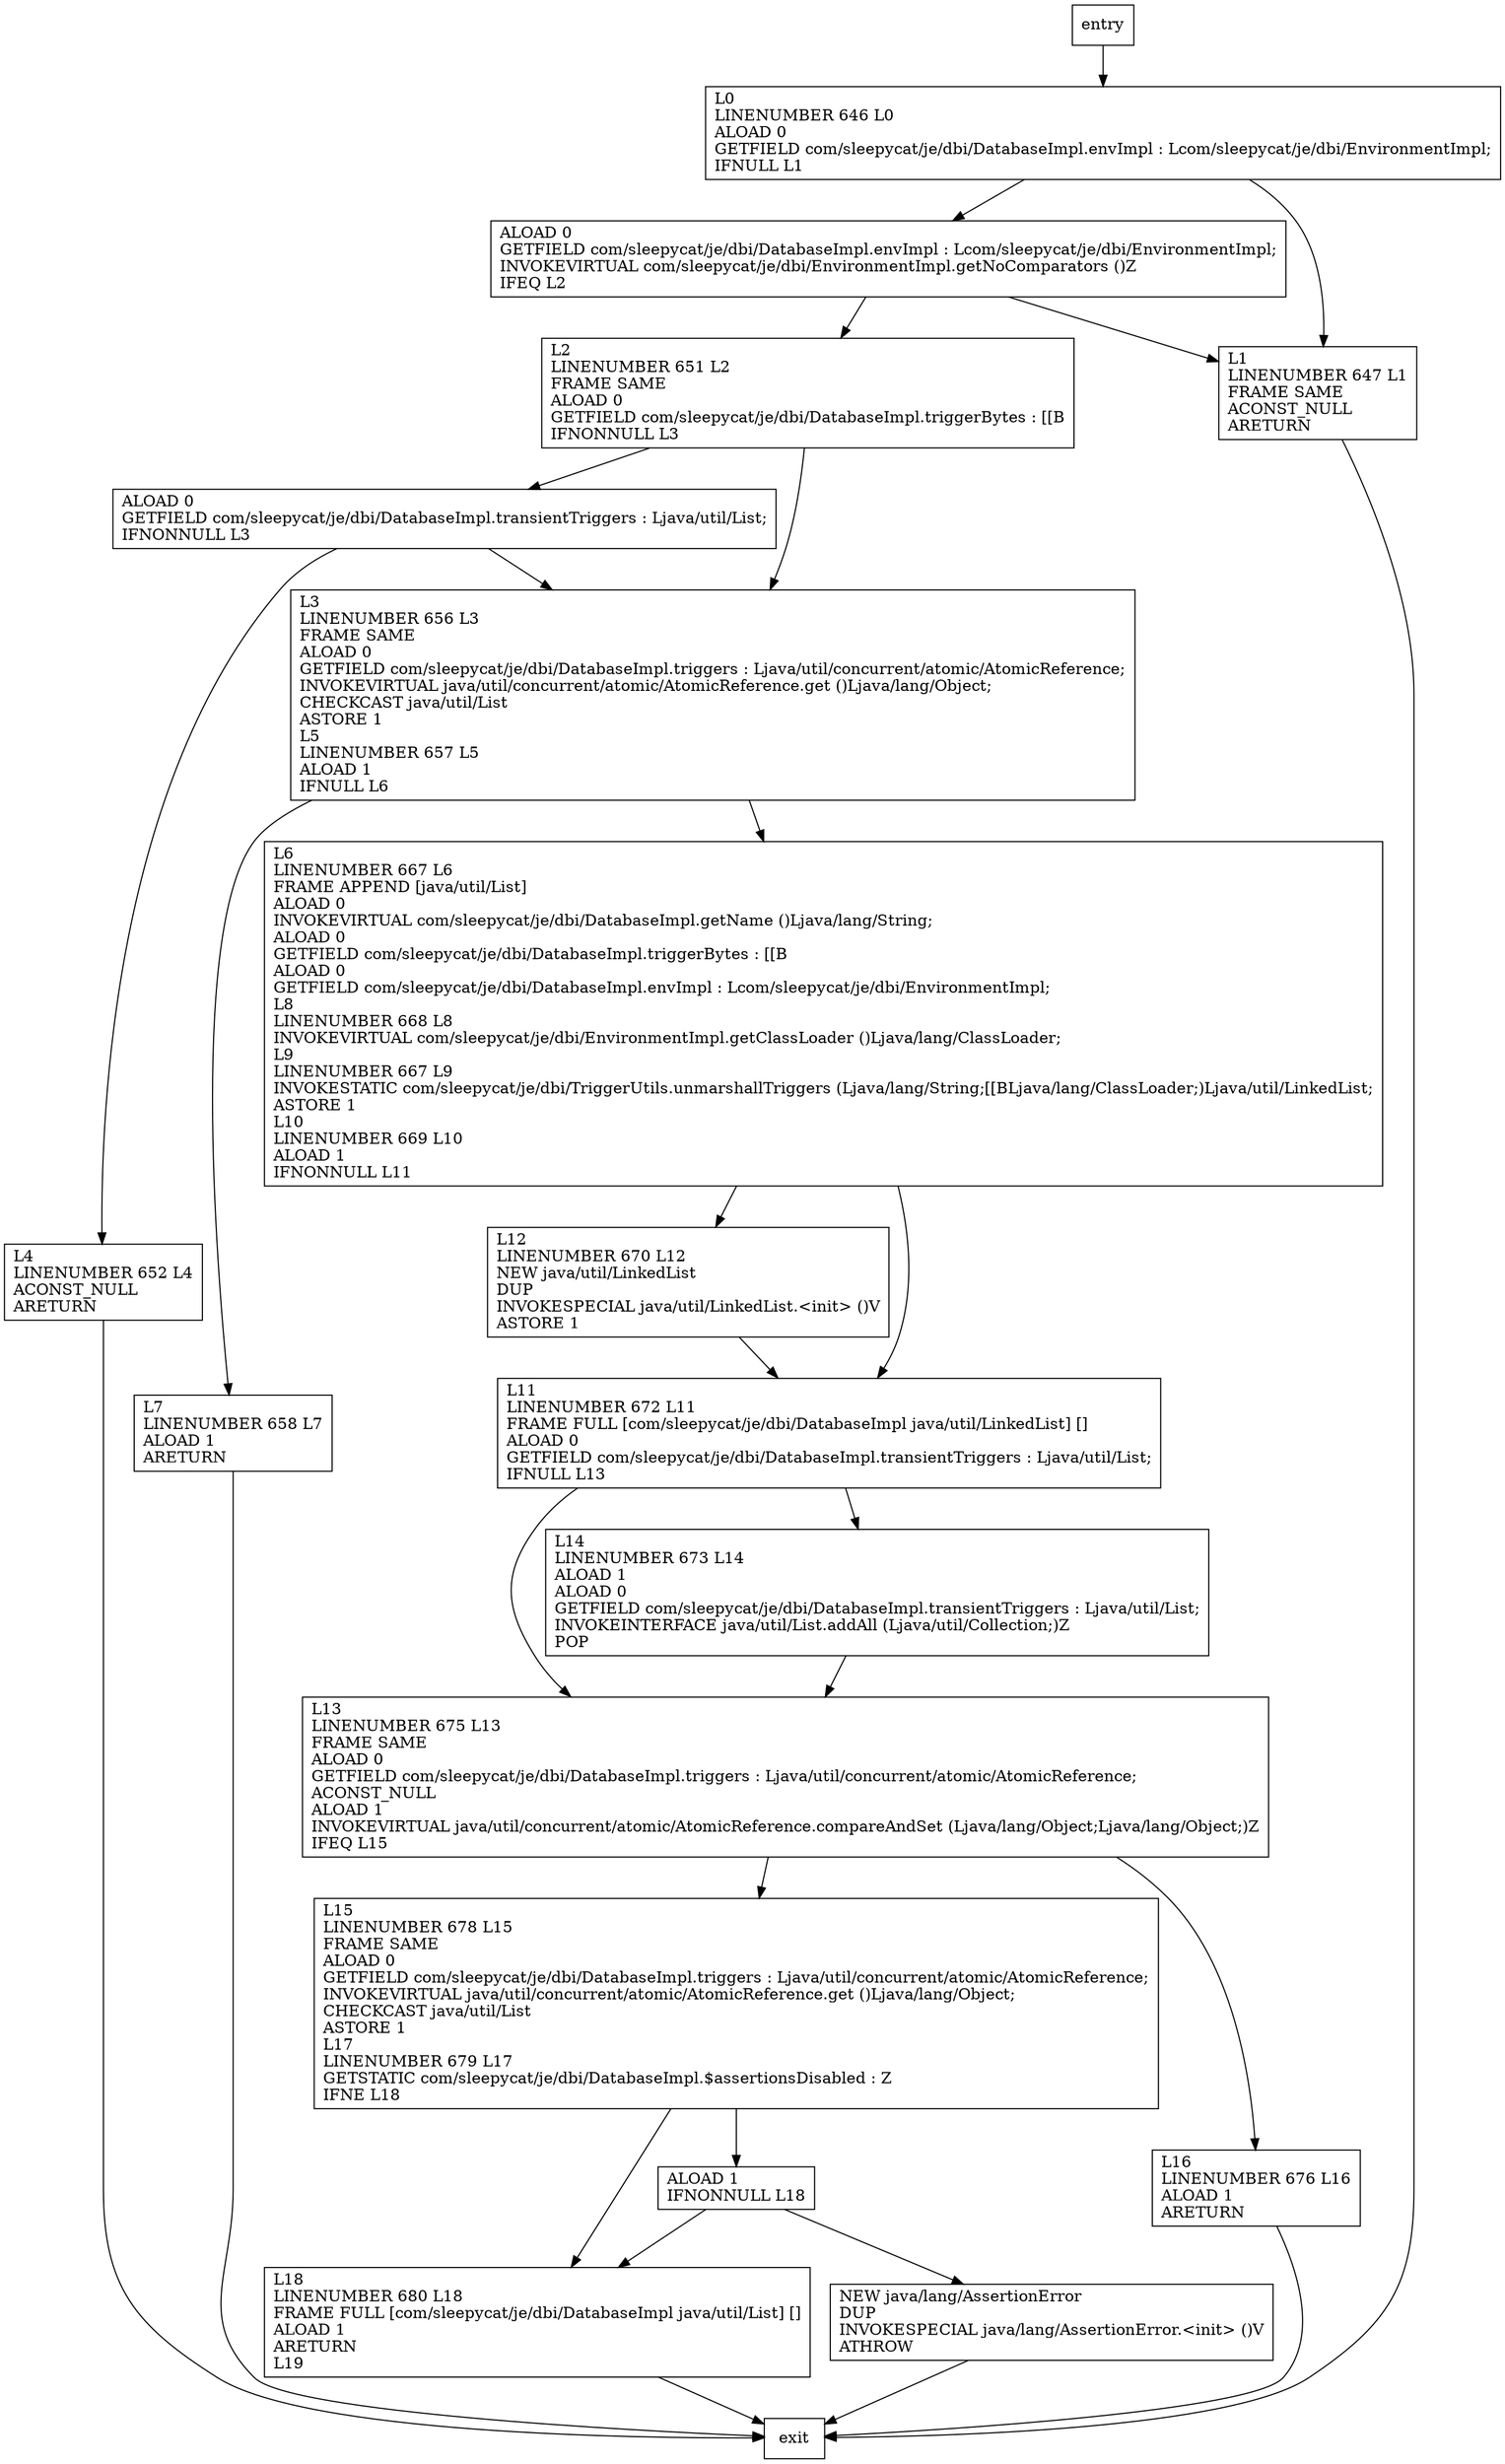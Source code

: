 digraph getTriggers {
node [shape=record];
1618042311 [label="L7\lLINENUMBER 658 L7\lALOAD 1\lARETURN\l"];
1024224913 [label="L13\lLINENUMBER 675 L13\lFRAME SAME\lALOAD 0\lGETFIELD com/sleepycat/je/dbi/DatabaseImpl.triggers : Ljava/util/concurrent/atomic/AtomicReference;\lACONST_NULL\lALOAD 1\lINVOKEVIRTUAL java/util/concurrent/atomic/AtomicReference.compareAndSet (Ljava/lang/Object;Ljava/lang/Object;)Z\lIFEQ L15\l"];
1331653216 [label="L14\lLINENUMBER 673 L14\lALOAD 1\lALOAD 0\lGETFIELD com/sleepycat/je/dbi/DatabaseImpl.transientTriggers : Ljava/util/List;\lINVOKEINTERFACE java/util/List.addAll (Ljava/util/Collection;)Z\lPOP\l"];
1743955565 [label="L15\lLINENUMBER 678 L15\lFRAME SAME\lALOAD 0\lGETFIELD com/sleepycat/je/dbi/DatabaseImpl.triggers : Ljava/util/concurrent/atomic/AtomicReference;\lINVOKEVIRTUAL java/util/concurrent/atomic/AtomicReference.get ()Ljava/lang/Object;\lCHECKCAST java/util/List\lASTORE 1\lL17\lLINENUMBER 679 L17\lGETSTATIC com/sleepycat/je/dbi/DatabaseImpl.$assertionsDisabled : Z\lIFNE L18\l"];
796975286 [label="L12\lLINENUMBER 670 L12\lNEW java/util/LinkedList\lDUP\lINVOKESPECIAL java/util/LinkedList.\<init\> ()V\lASTORE 1\l"];
1331096304 [label="L4\lLINENUMBER 652 L4\lACONST_NULL\lARETURN\l"];
385362072 [label="L18\lLINENUMBER 680 L18\lFRAME FULL [com/sleepycat/je/dbi/DatabaseImpl java/util/List] []\lALOAD 1\lARETURN\lL19\l"];
1467584220 [label="L11\lLINENUMBER 672 L11\lFRAME FULL [com/sleepycat/je/dbi/DatabaseImpl java/util/LinkedList] []\lALOAD 0\lGETFIELD com/sleepycat/je/dbi/DatabaseImpl.transientTriggers : Ljava/util/List;\lIFNULL L13\l"];
2095504161 [label="L16\lLINENUMBER 676 L16\lALOAD 1\lARETURN\l"];
878383138 [label="ALOAD 0\lGETFIELD com/sleepycat/je/dbi/DatabaseImpl.transientTriggers : Ljava/util/List;\lIFNONNULL L3\l"];
583031498 [label="ALOAD 1\lIFNONNULL L18\l"];
959489365 [label="L0\lLINENUMBER 646 L0\lALOAD 0\lGETFIELD com/sleepycat/je/dbi/DatabaseImpl.envImpl : Lcom/sleepycat/je/dbi/EnvironmentImpl;\lIFNULL L1\l"];
230602757 [label="ALOAD 0\lGETFIELD com/sleepycat/je/dbi/DatabaseImpl.envImpl : Lcom/sleepycat/je/dbi/EnvironmentImpl;\lINVOKEVIRTUAL com/sleepycat/je/dbi/EnvironmentImpl.getNoComparators ()Z\lIFEQ L2\l"];
1887170155 [label="L2\lLINENUMBER 651 L2\lFRAME SAME\lALOAD 0\lGETFIELD com/sleepycat/je/dbi/DatabaseImpl.triggerBytes : [[B\lIFNONNULL L3\l"];
1541669443 [label="L1\lLINENUMBER 647 L1\lFRAME SAME\lACONST_NULL\lARETURN\l"];
1127625458 [label="L6\lLINENUMBER 667 L6\lFRAME APPEND [java/util/List]\lALOAD 0\lINVOKEVIRTUAL com/sleepycat/je/dbi/DatabaseImpl.getName ()Ljava/lang/String;\lALOAD 0\lGETFIELD com/sleepycat/je/dbi/DatabaseImpl.triggerBytes : [[B\lALOAD 0\lGETFIELD com/sleepycat/je/dbi/DatabaseImpl.envImpl : Lcom/sleepycat/je/dbi/EnvironmentImpl;\lL8\lLINENUMBER 668 L8\lINVOKEVIRTUAL com/sleepycat/je/dbi/EnvironmentImpl.getClassLoader ()Ljava/lang/ClassLoader;\lL9\lLINENUMBER 667 L9\lINVOKESTATIC com/sleepycat/je/dbi/TriggerUtils.unmarshallTriggers (Ljava/lang/String;[[BLjava/lang/ClassLoader;)Ljava/util/LinkedList;\lASTORE 1\lL10\lLINENUMBER 669 L10\lALOAD 1\lIFNONNULL L11\l"];
1682650596 [label="NEW java/lang/AssertionError\lDUP\lINVOKESPECIAL java/lang/AssertionError.\<init\> ()V\lATHROW\l"];
1281222460 [label="L3\lLINENUMBER 656 L3\lFRAME SAME\lALOAD 0\lGETFIELD com/sleepycat/je/dbi/DatabaseImpl.triggers : Ljava/util/concurrent/atomic/AtomicReference;\lINVOKEVIRTUAL java/util/concurrent/atomic/AtomicReference.get ()Ljava/lang/Object;\lCHECKCAST java/util/List\lASTORE 1\lL5\lLINENUMBER 657 L5\lALOAD 1\lIFNULL L6\l"];
entry;
exit;
1618042311 -> exit
1024224913 -> 1743955565
1024224913 -> 2095504161
1331653216 -> 1024224913
1743955565 -> 385362072
1743955565 -> 583031498
796975286 -> 1467584220
1331096304 -> exit
385362072 -> exit
1467584220 -> 1024224913
1467584220 -> 1331653216
2095504161 -> exit
878383138 -> 1331096304
878383138 -> 1281222460
583031498 -> 385362072
583031498 -> 1682650596
959489365 -> 230602757
959489365 -> 1541669443
entry -> 959489365
230602757 -> 1887170155
230602757 -> 1541669443
1887170155 -> 878383138
1887170155 -> 1281222460
1541669443 -> exit
1127625458 -> 796975286
1127625458 -> 1467584220
1682650596 -> exit
1281222460 -> 1618042311
1281222460 -> 1127625458
}
